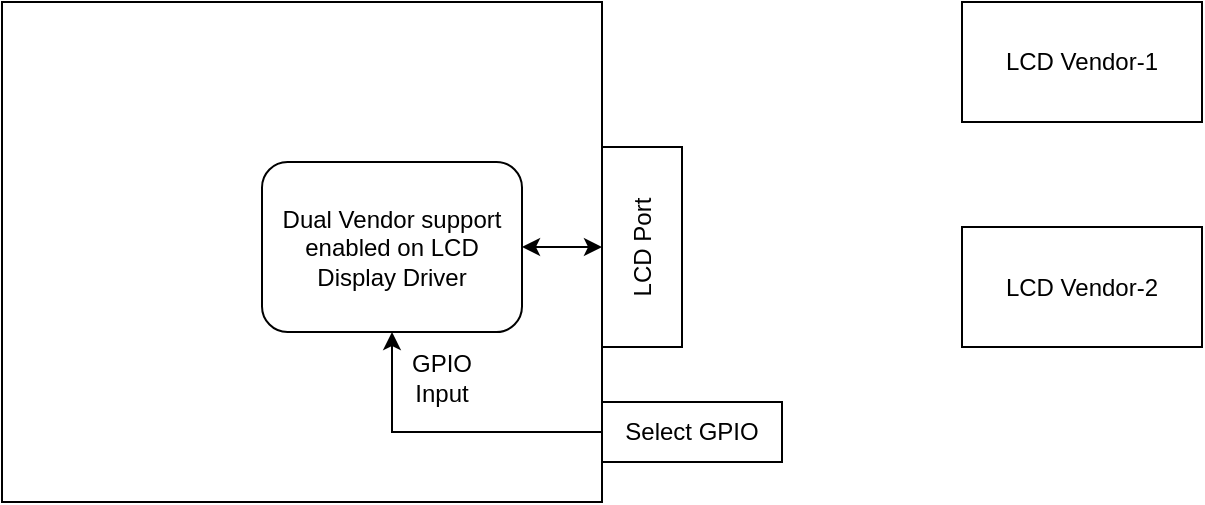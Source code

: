 <mxfile version="24.7.12">
  <diagram name="Page-1" id="8MbaXO_LUSLUjHB7arwM">
    <mxGraphModel dx="592" dy="379" grid="1" gridSize="10" guides="1" tooltips="1" connect="1" arrows="1" fold="1" page="1" pageScale="1" pageWidth="827" pageHeight="1169" math="0" shadow="0">
      <root>
        <mxCell id="0" />
        <mxCell id="1" parent="0" />
        <mxCell id="NKS0Weo0oHeyilUSJMm9-1" value="" style="rounded=0;whiteSpace=wrap;html=1;" vertex="1" parent="1">
          <mxGeometry x="50" y="220" width="300" height="250" as="geometry" />
        </mxCell>
        <mxCell id="NKS0Weo0oHeyilUSJMm9-2" value="Dual Vendor support enabled on LCD Display Driver" style="rounded=1;whiteSpace=wrap;html=1;" vertex="1" parent="1">
          <mxGeometry x="180" y="300" width="130" height="85" as="geometry" />
        </mxCell>
        <mxCell id="NKS0Weo0oHeyilUSJMm9-3" value="" style="rounded=0;whiteSpace=wrap;html=1;" vertex="1" parent="1">
          <mxGeometry x="350" y="292.5" width="40" height="100" as="geometry" />
        </mxCell>
        <mxCell id="NKS0Weo0oHeyilUSJMm9-4" value="Select GPIO" style="rounded=0;whiteSpace=wrap;html=1;" vertex="1" parent="1">
          <mxGeometry x="350" y="420" width="90" height="30" as="geometry" />
        </mxCell>
        <mxCell id="NKS0Weo0oHeyilUSJMm9-5" value="LCD Vendor-1" style="rounded=0;whiteSpace=wrap;html=1;" vertex="1" parent="1">
          <mxGeometry x="530" y="220" width="120" height="60" as="geometry" />
        </mxCell>
        <mxCell id="NKS0Weo0oHeyilUSJMm9-6" value="LCD Vendor-2" style="rounded=0;whiteSpace=wrap;html=1;" vertex="1" parent="1">
          <mxGeometry x="530" y="332.5" width="120" height="60" as="geometry" />
        </mxCell>
        <mxCell id="NKS0Weo0oHeyilUSJMm9-8" value="" style="endArrow=classic;startArrow=classic;html=1;rounded=0;exitX=1;exitY=0.5;exitDx=0;exitDy=0;entryX=0;entryY=0.5;entryDx=0;entryDy=0;" edge="1" parent="1" source="NKS0Weo0oHeyilUSJMm9-2" target="NKS0Weo0oHeyilUSJMm9-3">
          <mxGeometry width="50" height="50" relative="1" as="geometry">
            <mxPoint x="370" y="430" as="sourcePoint" />
            <mxPoint x="420" y="380" as="targetPoint" />
          </mxGeometry>
        </mxCell>
        <mxCell id="NKS0Weo0oHeyilUSJMm9-9" value="" style="endArrow=classic;html=1;rounded=0;exitX=0;exitY=0.5;exitDx=0;exitDy=0;entryX=0.5;entryY=1;entryDx=0;entryDy=0;" edge="1" parent="1" source="NKS0Weo0oHeyilUSJMm9-4" target="NKS0Weo0oHeyilUSJMm9-2">
          <mxGeometry width="50" height="50" relative="1" as="geometry">
            <mxPoint x="370" y="430" as="sourcePoint" />
            <mxPoint x="420" y="380" as="targetPoint" />
            <Array as="points">
              <mxPoint x="245" y="435" />
            </Array>
          </mxGeometry>
        </mxCell>
        <mxCell id="NKS0Weo0oHeyilUSJMm9-10" value="LCD Port" style="text;html=1;align=center;verticalAlign=middle;whiteSpace=wrap;rounded=0;rotation=270;" vertex="1" parent="1">
          <mxGeometry x="340" y="327.5" width="60" height="30" as="geometry" />
        </mxCell>
        <mxCell id="NKS0Weo0oHeyilUSJMm9-12" value="GPIO Input" style="text;html=1;align=center;verticalAlign=middle;whiteSpace=wrap;rounded=0;" vertex="1" parent="1">
          <mxGeometry x="240" y="392.5" width="60" height="30" as="geometry" />
        </mxCell>
      </root>
    </mxGraphModel>
  </diagram>
</mxfile>
